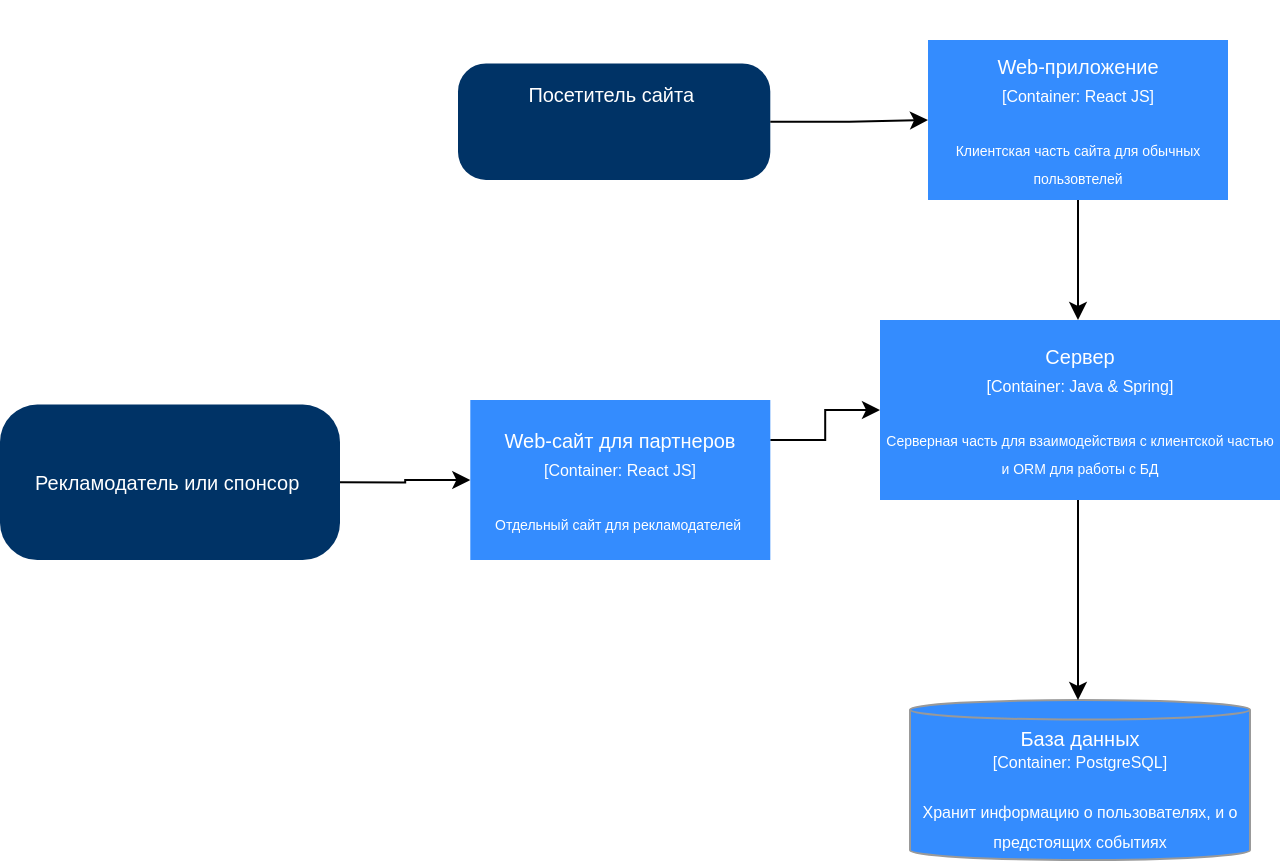<mxfile version="24.3.1" type="device">
  <diagram name="Страница — 1" id="9Qov57yrKp08msyJnxpZ">
    <mxGraphModel dx="1290" dy="1726" grid="1" gridSize="10" guides="1" tooltips="1" connect="1" arrows="1" fold="1" page="1" pageScale="1" pageWidth="827" pageHeight="1169" math="0" shadow="0">
      <root>
        <mxCell id="0" />
        <mxCell id="1" parent="0" />
        <mxCell id="pOleCrQijlKQoVfFNrDn-5" value="&lt;font style=&quot;font-size: 10px;&quot; color=&quot;#ffffff&quot;&gt;База данных&lt;/font&gt;&lt;div style=&quot;font-size: 8px;&quot;&gt;&lt;font style=&quot;font-size: 8px;&quot; color=&quot;#ffffff&quot;&gt;[Container: PostgreSQL]&lt;/font&gt;&lt;/div&gt;&lt;div style=&quot;font-size: 8px;&quot;&gt;&lt;font style=&quot;font-size: 8px;&quot; color=&quot;#ffffff&quot;&gt;&lt;span style=&quot;font-size: 10px;&quot;&gt;&lt;br&gt;&lt;/span&gt;&lt;/font&gt;&lt;/div&gt;&lt;div&gt;&lt;font style=&quot;font-size: 8px;&quot; color=&quot;#ffffff&quot;&gt;Хранит информацию о пользователях, и о предстоящих событиях&lt;/font&gt;&lt;/div&gt;" style="shape=cylinder3;whiteSpace=wrap;html=1;boundedLbl=1;backgroundOutline=1;size=4.886;fillColor=#348CFE;strokeColor=#999999;" parent="1" vertex="1">
          <mxGeometry x="455" y="340" width="170" height="80" as="geometry" />
        </mxCell>
        <mxCell id="pOleCrQijlKQoVfFNrDn-8" value="" style="group" parent="1" vertex="1" connectable="0">
          <mxGeometry x="229" y="-10" width="156.15" height="90" as="geometry" />
        </mxCell>
        <mxCell id="pOleCrQijlKQoVfFNrDn-1" value="&lt;font style=&quot;font-size: 10px;&quot;&gt;Посетитель сайта&amp;nbsp;&lt;/font&gt;&lt;div&gt;&lt;div&gt;&lt;font style=&quot;font-size: 10px;&quot;&gt;&lt;br&gt;&lt;/font&gt;&lt;/div&gt;&lt;div&gt;&lt;br&gt;&lt;/div&gt;&lt;/div&gt;" style="rounded=1;whiteSpace=wrap;html=1;strokeColor=none;fillColor=#003366;fontColor=#FFFFFF;arcSize=24;" parent="pOleCrQijlKQoVfFNrDn-8" vertex="1">
          <mxGeometry y="31.733" width="156.15" height="58.267" as="geometry" />
        </mxCell>
        <mxCell id="pOleCrQijlKQoVfFNrDn-23" style="edgeStyle=orthogonalEdgeStyle;rounded=0;orthogonalLoop=1;jettySize=auto;html=1;" parent="1" source="pOleCrQijlKQoVfFNrDn-9" edge="1">
          <mxGeometry relative="1" as="geometry">
            <mxPoint x="539" y="150" as="targetPoint" />
          </mxGeometry>
        </mxCell>
        <mxCell id="pOleCrQijlKQoVfFNrDn-9" value="&lt;font style=&quot;font-size: 10px;&quot;&gt;Web-приложение&lt;/font&gt;&lt;div&gt;&lt;font style=&quot;font-size: 8px;&quot;&gt;[Container: React JS]&lt;/font&gt;&lt;br&gt;&lt;div style=&quot;font-size: 10px;&quot;&gt;&lt;br&gt;&lt;/div&gt;&lt;div&gt;&lt;span style=&quot;font-size: 7px;&quot;&gt;Клиентская часть сайта для обычных пользовтелей&lt;/span&gt;&lt;/div&gt;&lt;/div&gt;" style="rounded=0;whiteSpace=wrap;html=1;strokeColor=none;fillColor=#348cfe;fontColor=#FFFFFF;" parent="1" vertex="1">
          <mxGeometry x="464" y="10.0" width="150" height="80" as="geometry" />
        </mxCell>
        <mxCell id="pOleCrQijlKQoVfFNrDn-24" style="edgeStyle=orthogonalEdgeStyle;rounded=0;orthogonalLoop=1;jettySize=auto;html=1;" parent="1" edge="1">
          <mxGeometry relative="1" as="geometry">
            <mxPoint x="539" y="240" as="sourcePoint" />
            <mxPoint x="539" y="340" as="targetPoint" />
          </mxGeometry>
        </mxCell>
        <mxCell id="pOleCrQijlKQoVfFNrDn-10" value="&lt;font style=&quot;font-size: 10px;&quot;&gt;Сервер&lt;/font&gt;&lt;div&gt;&lt;font style=&quot;font-size: 8px;&quot;&gt;[Container: Java &amp;amp; Spring]&lt;/font&gt;&lt;br&gt;&lt;div style=&quot;font-size: 10px;&quot;&gt;&lt;br&gt;&lt;/div&gt;&lt;div&gt;&lt;span style=&quot;font-size: 7px;&quot;&gt;Серверная часть для взаимодействия с клиентской частью и ORM для работы с БД&lt;/span&gt;&lt;/div&gt;&lt;/div&gt;" style="rounded=0;whiteSpace=wrap;html=1;strokeColor=none;fillColor=#348cfe;fontColor=#FFFFFF;" parent="1" vertex="1">
          <mxGeometry x="440" y="150" width="200" height="90" as="geometry" />
        </mxCell>
        <mxCell id="To693u8x6fsa3TlEn9rN-4" style="edgeStyle=orthogonalEdgeStyle;rounded=0;orthogonalLoop=1;jettySize=auto;html=1;exitX=1;exitY=0.25;exitDx=0;exitDy=0;" edge="1" parent="1" source="pOleCrQijlKQoVfFNrDn-11" target="pOleCrQijlKQoVfFNrDn-10">
          <mxGeometry relative="1" as="geometry" />
        </mxCell>
        <mxCell id="pOleCrQijlKQoVfFNrDn-11" value="&lt;span style=&quot;font-size: 10px;&quot;&gt;Web-сайт для партнеров&lt;/span&gt;&lt;br&gt;&lt;div&gt;&lt;font style=&quot;font-size: 8px;&quot;&gt;[Container: React JS]&lt;/font&gt;&lt;br&gt;&lt;div style=&quot;font-size: 10px;&quot;&gt;&lt;br&gt;&lt;/div&gt;&lt;div&gt;&lt;span style=&quot;font-size: 7px;&quot;&gt;Отдельный сайт для рекламодателей&amp;nbsp;&lt;/span&gt;&lt;/div&gt;&lt;/div&gt;" style="rounded=0;whiteSpace=wrap;html=1;strokeColor=none;fillColor=#348cfe;fontColor=#FFFFFF;" parent="1" vertex="1">
          <mxGeometry x="235.15" y="190" width="150" height="80" as="geometry" />
        </mxCell>
        <mxCell id="pOleCrQijlKQoVfFNrDn-12" value="" style="group" parent="1" vertex="1" connectable="0">
          <mxGeometry y="150" width="170" height="120" as="geometry" />
        </mxCell>
        <mxCell id="pOleCrQijlKQoVfFNrDn-13" value="&lt;font style=&quot;font-size: 10px;&quot;&gt;Рекламодатель или спонсор&amp;nbsp;&lt;/font&gt;" style="rounded=1;whiteSpace=wrap;html=1;strokeColor=none;fillColor=#003366;fontColor=#FFFFFF;arcSize=24;" parent="pOleCrQijlKQoVfFNrDn-12" vertex="1">
          <mxGeometry y="42.31" width="170" height="77.69" as="geometry" />
        </mxCell>
        <mxCell id="pOleCrQijlKQoVfFNrDn-19" style="edgeStyle=orthogonalEdgeStyle;rounded=0;orthogonalLoop=1;jettySize=auto;html=1;" parent="1" source="pOleCrQijlKQoVfFNrDn-1" target="pOleCrQijlKQoVfFNrDn-9" edge="1">
          <mxGeometry relative="1" as="geometry" />
        </mxCell>
        <mxCell id="To693u8x6fsa3TlEn9rN-3" style="edgeStyle=orthogonalEdgeStyle;rounded=0;orthogonalLoop=1;jettySize=auto;html=1;exitX=1;exitY=0.5;exitDx=0;exitDy=0;entryX=0;entryY=0.5;entryDx=0;entryDy=0;" edge="1" parent="1" source="pOleCrQijlKQoVfFNrDn-13" target="pOleCrQijlKQoVfFNrDn-11">
          <mxGeometry relative="1" as="geometry" />
        </mxCell>
      </root>
    </mxGraphModel>
  </diagram>
</mxfile>
